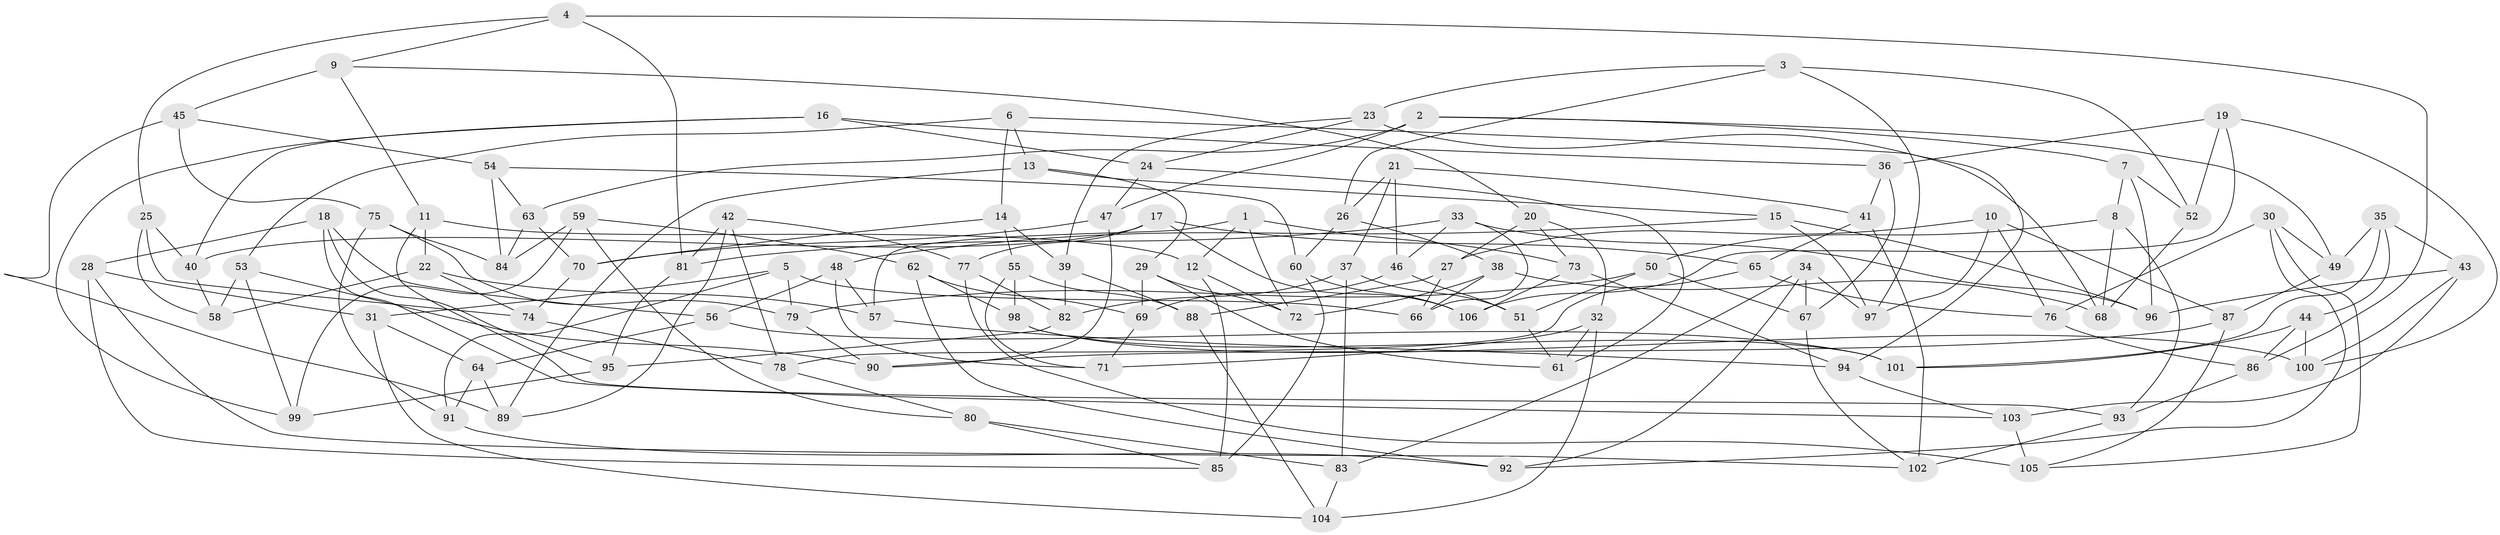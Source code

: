 // Generated by graph-tools (version 1.1) at 2025/11/02/27/25 16:11:45]
// undirected, 106 vertices, 212 edges
graph export_dot {
graph [start="1"]
  node [color=gray90,style=filled];
  1;
  2;
  3;
  4;
  5;
  6;
  7;
  8;
  9;
  10;
  11;
  12;
  13;
  14;
  15;
  16;
  17;
  18;
  19;
  20;
  21;
  22;
  23;
  24;
  25;
  26;
  27;
  28;
  29;
  30;
  31;
  32;
  33;
  34;
  35;
  36;
  37;
  38;
  39;
  40;
  41;
  42;
  43;
  44;
  45;
  46;
  47;
  48;
  49;
  50;
  51;
  52;
  53;
  54;
  55;
  56;
  57;
  58;
  59;
  60;
  61;
  62;
  63;
  64;
  65;
  66;
  67;
  68;
  69;
  70;
  71;
  72;
  73;
  74;
  75;
  76;
  77;
  78;
  79;
  80;
  81;
  82;
  83;
  84;
  85;
  86;
  87;
  88;
  89;
  90;
  91;
  92;
  93;
  94;
  95;
  96;
  97;
  98;
  99;
  100;
  101;
  102;
  103;
  104;
  105;
  106;
  1 -- 72;
  1 -- 73;
  1 -- 12;
  1 -- 57;
  2 -- 63;
  2 -- 49;
  2 -- 47;
  2 -- 7;
  3 -- 23;
  3 -- 97;
  3 -- 52;
  3 -- 26;
  4 -- 81;
  4 -- 9;
  4 -- 25;
  4 -- 86;
  5 -- 66;
  5 -- 91;
  5 -- 31;
  5 -- 79;
  6 -- 13;
  6 -- 14;
  6 -- 53;
  6 -- 68;
  7 -- 8;
  7 -- 96;
  7 -- 52;
  8 -- 93;
  8 -- 68;
  8 -- 50;
  9 -- 45;
  9 -- 20;
  9 -- 11;
  10 -- 97;
  10 -- 27;
  10 -- 87;
  10 -- 76;
  11 -- 93;
  11 -- 12;
  11 -- 22;
  12 -- 72;
  12 -- 85;
  13 -- 89;
  13 -- 15;
  13 -- 29;
  14 -- 39;
  14 -- 55;
  14 -- 70;
  15 -- 96;
  15 -- 48;
  15 -- 97;
  16 -- 99;
  16 -- 36;
  16 -- 24;
  16 -- 40;
  17 -- 77;
  17 -- 106;
  17 -- 65;
  17 -- 40;
  18 -- 103;
  18 -- 28;
  18 -- 56;
  18 -- 95;
  19 -- 36;
  19 -- 52;
  19 -- 106;
  19 -- 100;
  20 -- 27;
  20 -- 32;
  20 -- 73;
  21 -- 46;
  21 -- 26;
  21 -- 37;
  21 -- 41;
  22 -- 57;
  22 -- 58;
  22 -- 74;
  23 -- 39;
  23 -- 24;
  23 -- 94;
  24 -- 47;
  24 -- 61;
  25 -- 74;
  25 -- 40;
  25 -- 58;
  26 -- 60;
  26 -- 38;
  27 -- 66;
  27 -- 88;
  28 -- 85;
  28 -- 31;
  28 -- 102;
  29 -- 72;
  29 -- 61;
  29 -- 69;
  30 -- 49;
  30 -- 92;
  30 -- 76;
  30 -- 105;
  31 -- 64;
  31 -- 104;
  32 -- 71;
  32 -- 104;
  32 -- 61;
  33 -- 96;
  33 -- 46;
  33 -- 66;
  33 -- 81;
  34 -- 92;
  34 -- 83;
  34 -- 67;
  34 -- 97;
  35 -- 49;
  35 -- 44;
  35 -- 101;
  35 -- 43;
  36 -- 41;
  36 -- 67;
  37 -- 51;
  37 -- 83;
  37 -- 82;
  38 -- 68;
  38 -- 72;
  38 -- 66;
  39 -- 88;
  39 -- 82;
  40 -- 58;
  41 -- 102;
  41 -- 65;
  42 -- 77;
  42 -- 89;
  42 -- 78;
  42 -- 81;
  43 -- 103;
  43 -- 96;
  43 -- 100;
  44 -- 86;
  44 -- 100;
  44 -- 101;
  45 -- 75;
  45 -- 54;
  45 -- 89;
  46 -- 69;
  46 -- 51;
  47 -- 90;
  47 -- 70;
  48 -- 56;
  48 -- 71;
  48 -- 57;
  49 -- 87;
  50 -- 79;
  50 -- 51;
  50 -- 67;
  51 -- 61;
  52 -- 68;
  53 -- 99;
  53 -- 90;
  53 -- 58;
  54 -- 63;
  54 -- 84;
  54 -- 60;
  55 -- 88;
  55 -- 71;
  55 -- 98;
  56 -- 64;
  56 -- 101;
  57 -- 94;
  59 -- 80;
  59 -- 62;
  59 -- 99;
  59 -- 84;
  60 -- 106;
  60 -- 85;
  62 -- 69;
  62 -- 98;
  62 -- 92;
  63 -- 70;
  63 -- 84;
  64 -- 89;
  64 -- 91;
  65 -- 78;
  65 -- 76;
  67 -- 102;
  69 -- 71;
  70 -- 74;
  73 -- 106;
  73 -- 94;
  74 -- 78;
  75 -- 84;
  75 -- 91;
  75 -- 79;
  76 -- 86;
  77 -- 82;
  77 -- 105;
  78 -- 80;
  79 -- 90;
  80 -- 85;
  80 -- 83;
  81 -- 95;
  82 -- 95;
  83 -- 104;
  86 -- 93;
  87 -- 90;
  87 -- 105;
  88 -- 104;
  91 -- 92;
  93 -- 102;
  94 -- 103;
  95 -- 99;
  98 -- 100;
  98 -- 101;
  103 -- 105;
}
